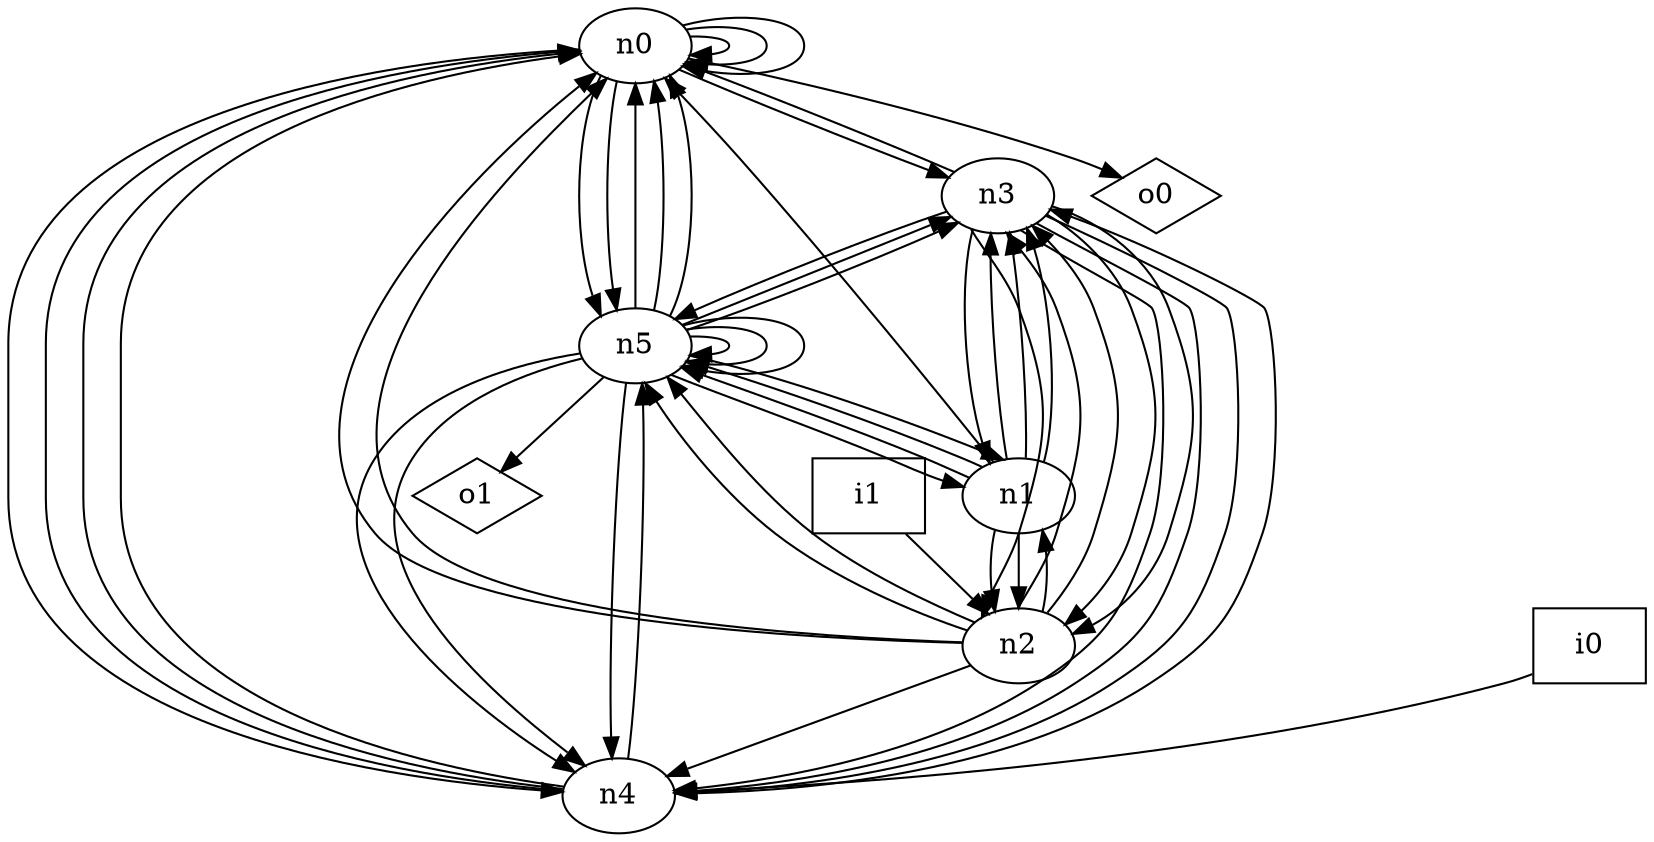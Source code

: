 digraph G {
n0 [label="n0"];
n1 [label="n1"];
n2 [label="n2"];
n3 [label="n3"];
n4 [label="n4"];
n5 [label="n5"];
n6 [label="i0",shape="box"];
n7 [label="i1",shape="box"];
n8 [label="o0",shape="diamond"];
n9 [label="o1",shape="diamond"];
n0 -> n0
n0 -> n0
n0 -> n0
n0 -> n3
n0 -> n4
n0 -> n5
n0 -> n5
n0 -> n8
n1 -> n0
n1 -> n2
n1 -> n2
n1 -> n3
n1 -> n3
n1 -> n3
n1 -> n5
n1 -> n5
n2 -> n0
n2 -> n0
n2 -> n1
n2 -> n3
n2 -> n3
n2 -> n4
n2 -> n5
n2 -> n5
n3 -> n0
n3 -> n1
n3 -> n2
n3 -> n2
n3 -> n2
n3 -> n4
n3 -> n4
n3 -> n4
n3 -> n5
n4 -> n0
n4 -> n0
n4 -> n0
n4 -> n3
n4 -> n5
n5 -> n0
n5 -> n0
n5 -> n0
n5 -> n1
n5 -> n1
n5 -> n3
n5 -> n3
n5 -> n4
n5 -> n4
n5 -> n4
n5 -> n5
n5 -> n5
n5 -> n5
n5 -> n9
n6 -> n4
n7 -> n2
}